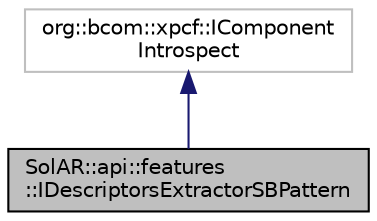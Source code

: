 digraph "SolAR::api::features::IDescriptorsExtractorSBPattern"
{
 // LATEX_PDF_SIZE
  edge [fontname="Helvetica",fontsize="10",labelfontname="Helvetica",labelfontsize="10"];
  node [fontname="Helvetica",fontsize="10",shape=record];
  Node1 [label="SolAR::api::features\l::IDescriptorsExtractorSBPattern",height=0.2,width=0.4,color="black", fillcolor="grey75", style="filled", fontcolor="black",tooltip="Extracts descriptors from a squared binary pattern or from an image of a squared binary pattern...."];
  Node2 -> Node1 [dir="back",color="midnightblue",fontsize="10",style="solid",fontname="Helvetica"];
  Node2 [label="org::bcom::xpcf::IComponent\lIntrospect",height=0.2,width=0.4,color="grey75", fillcolor="white", style="filled",tooltip=" "];
}
